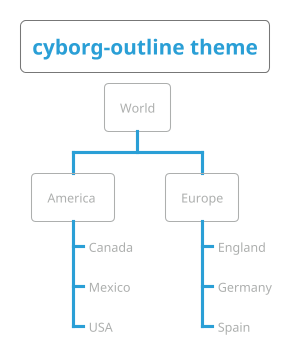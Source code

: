 ' Do not edit
' Theme Gallery
' autogenerated by script
'
@startwbs
!theme cyborg-outline
title cyborg-outline theme
* World
** America 
***_ Canada 
***_ Mexico
***_ USA
** Europe
***_  England
***_  Germany
***_  Spain
@endwbs
